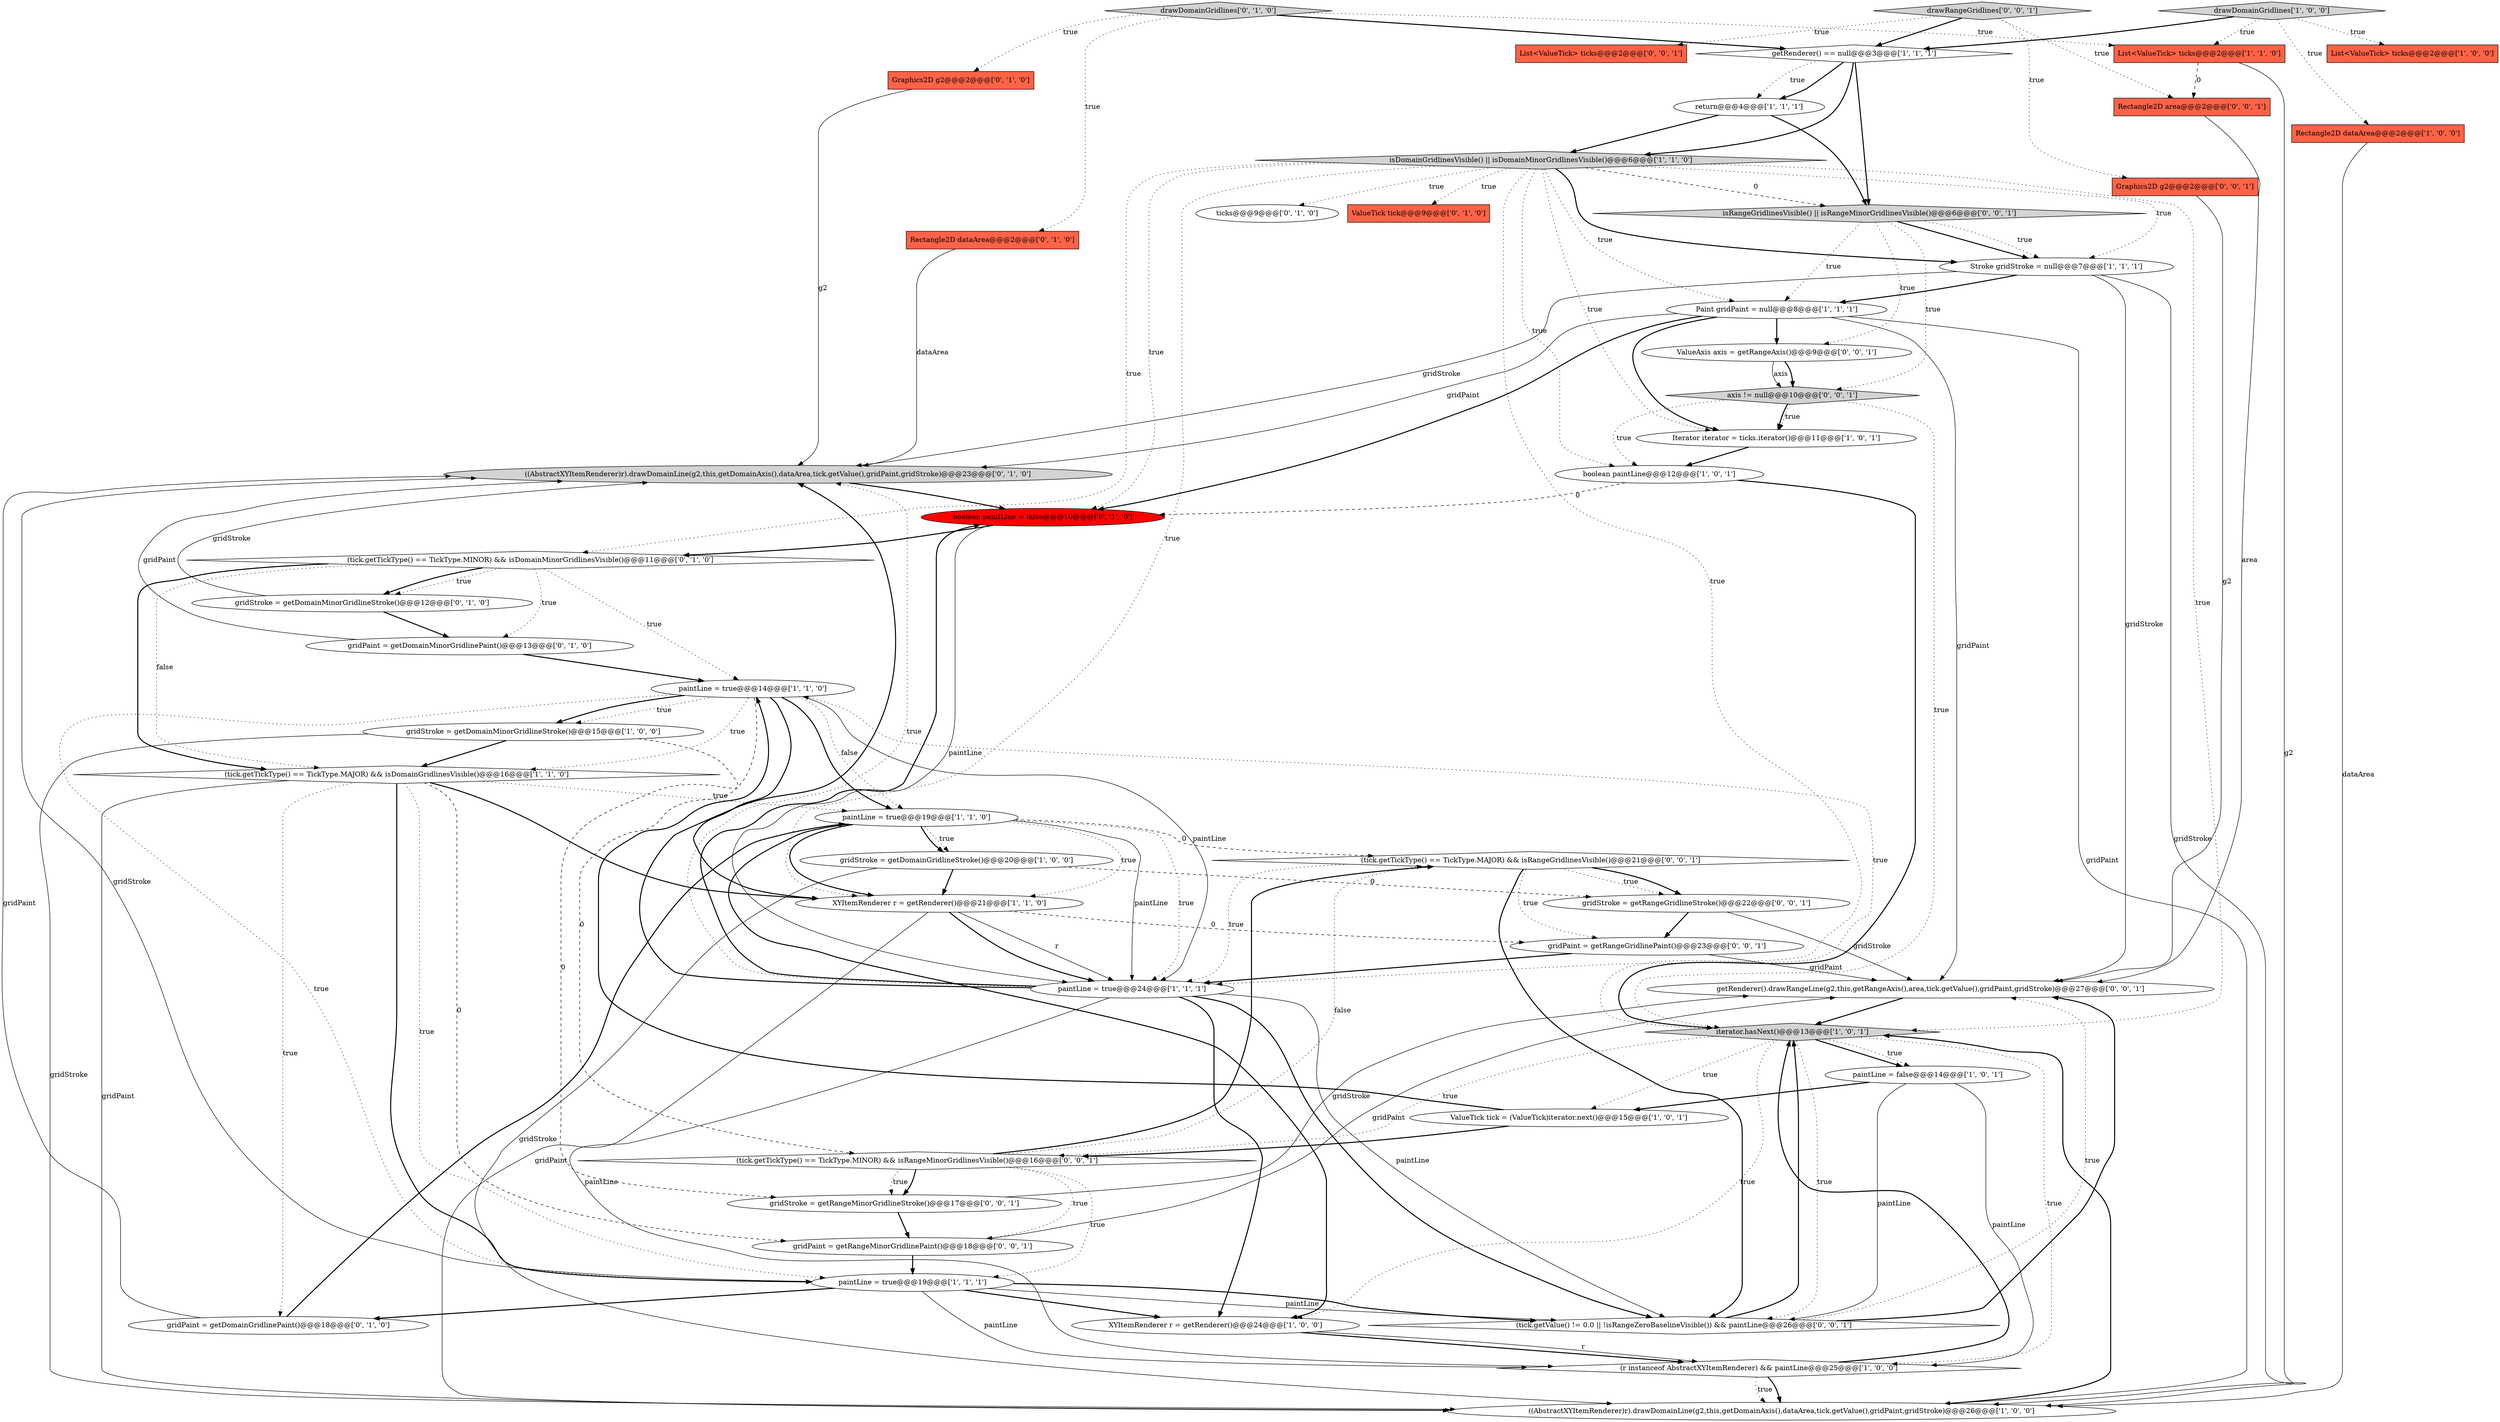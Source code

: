 digraph {
29 [style = filled, label = "drawDomainGridlines['0', '1', '0']", fillcolor = lightgray, shape = diamond image = "AAA0AAABBB2BBB"];
49 [style = filled, label = "(tick.getTickType() == TickType.MAJOR) && isRangeGridlinesVisible()@@@21@@@['0', '0', '1']", fillcolor = white, shape = diamond image = "AAA0AAABBB3BBB"];
35 [style = filled, label = "gridPaint = getDomainMinorGridlinePaint()@@@13@@@['0', '1', '0']", fillcolor = white, shape = ellipse image = "AAA0AAABBB2BBB"];
4 [style = filled, label = "paintLine = true@@@19@@@['1', '1', '0']", fillcolor = white, shape = ellipse image = "AAA0AAABBB1BBB"];
25 [style = filled, label = "((AbstractXYItemRenderer)r).drawDomainLine(g2,this,getDomainAxis(),dataArea,tick.getValue(),gridPaint,gridStroke)@@@23@@@['0', '1', '0']", fillcolor = lightgray, shape = ellipse image = "AAA0AAABBB2BBB"];
33 [style = filled, label = "(tick.getTickType() == TickType.MINOR) && isDomainMinorGridlinesVisible()@@@11@@@['0', '1', '0']", fillcolor = white, shape = diamond image = "AAA0AAABBB2BBB"];
17 [style = filled, label = "paintLine = false@@@14@@@['1', '0', '1']", fillcolor = white, shape = ellipse image = "AAA0AAABBB1BBB"];
48 [style = filled, label = "drawRangeGridlines['0', '0', '1']", fillcolor = lightgray, shape = diamond image = "AAA0AAABBB3BBB"];
42 [style = filled, label = "getRenderer().drawRangeLine(g2,this,getRangeAxis(),area,tick.getValue(),gridPaint,gridStroke)@@@27@@@['0', '0', '1']", fillcolor = white, shape = ellipse image = "AAA0AAABBB3BBB"];
3 [style = filled, label = "ValueTick tick = (ValueTick)iterator.next()@@@15@@@['1', '0', '1']", fillcolor = white, shape = ellipse image = "AAA0AAABBB1BBB"];
13 [style = filled, label = "XYItemRenderer r = getRenderer()@@@24@@@['1', '0', '0']", fillcolor = white, shape = ellipse image = "AAA0AAABBB1BBB"];
38 [style = filled, label = "(tick.getTickType() == TickType.MINOR) && isRangeMinorGridlinesVisible()@@@16@@@['0', '0', '1']", fillcolor = white, shape = diamond image = "AAA0AAABBB3BBB"];
14 [style = filled, label = "paintLine = true@@@19@@@['1', '1', '1']", fillcolor = white, shape = ellipse image = "AAA0AAABBB1BBB"];
28 [style = filled, label = "Graphics2D g2@@@2@@@['0', '1', '0']", fillcolor = tomato, shape = box image = "AAA0AAABBB2BBB"];
37 [style = filled, label = "ValueAxis axis = getRangeAxis()@@@9@@@['0', '0', '1']", fillcolor = white, shape = ellipse image = "AAA0AAABBB3BBB"];
43 [style = filled, label = "gridStroke = getRangeMinorGridlineStroke()@@@17@@@['0', '0', '1']", fillcolor = white, shape = ellipse image = "AAA0AAABBB3BBB"];
50 [style = filled, label = "gridPaint = getRangeGridlinePaint()@@@23@@@['0', '0', '1']", fillcolor = white, shape = ellipse image = "AAA0AAABBB3BBB"];
15 [style = filled, label = "getRenderer() == null@@@3@@@['1', '1', '1']", fillcolor = white, shape = diamond image = "AAA0AAABBB1BBB"];
7 [style = filled, label = "gridStroke = getDomainMinorGridlineStroke()@@@15@@@['1', '0', '0']", fillcolor = white, shape = ellipse image = "AAA0AAABBB1BBB"];
0 [style = filled, label = "Rectangle2D dataArea@@@2@@@['1', '0', '0']", fillcolor = tomato, shape = box image = "AAA0AAABBB1BBB"];
18 [style = filled, label = "Paint gridPaint = null@@@8@@@['1', '1', '1']", fillcolor = white, shape = ellipse image = "AAA0AAABBB1BBB"];
31 [style = filled, label = "boolean paintLine = false@@@10@@@['0', '1', '0']", fillcolor = red, shape = ellipse image = "AAA1AAABBB2BBB"];
47 [style = filled, label = "isRangeGridlinesVisible() || isRangeMinorGridlinesVisible()@@@6@@@['0', '0', '1']", fillcolor = lightgray, shape = diamond image = "AAA0AAABBB3BBB"];
9 [style = filled, label = "XYItemRenderer r = getRenderer()@@@21@@@['1', '1', '0']", fillcolor = white, shape = ellipse image = "AAA0AAABBB1BBB"];
45 [style = filled, label = "Rectangle2D area@@@2@@@['0', '0', '1']", fillcolor = tomato, shape = box image = "AAA0AAABBB3BBB"];
46 [style = filled, label = "(tick.getValue() != 0.0 || !isRangeZeroBaselineVisible()) && paintLine@@@26@@@['0', '0', '1']", fillcolor = white, shape = diamond image = "AAA0AAABBB3BBB"];
36 [style = filled, label = "Graphics2D g2@@@2@@@['0', '0', '1']", fillcolor = tomato, shape = box image = "AAA0AAABBB3BBB"];
30 [style = filled, label = "ticks@@@9@@@['0', '1', '0']", fillcolor = white, shape = ellipse image = "AAA0AAABBB2BBB"];
23 [style = filled, label = "paintLine = true@@@24@@@['1', '1', '1']", fillcolor = white, shape = ellipse image = "AAA0AAABBB1BBB"];
5 [style = filled, label = "gridStroke = getDomainGridlineStroke()@@@20@@@['1', '0', '0']", fillcolor = white, shape = ellipse image = "AAA0AAABBB1BBB"];
20 [style = filled, label = "return@@@4@@@['1', '1', '1']", fillcolor = white, shape = ellipse image = "AAA0AAABBB1BBB"];
12 [style = filled, label = "paintLine = true@@@14@@@['1', '1', '0']", fillcolor = white, shape = ellipse image = "AAA0AAABBB1BBB"];
6 [style = filled, label = "((AbstractXYItemRenderer)r).drawDomainLine(g2,this,getDomainAxis(),dataArea,tick.getValue(),gridPaint,gridStroke)@@@26@@@['1', '0', '0']", fillcolor = white, shape = ellipse image = "AAA0AAABBB1BBB"];
1 [style = filled, label = "iterator.hasNext()@@@13@@@['1', '0', '1']", fillcolor = lightgray, shape = diamond image = "AAA0AAABBB1BBB"];
39 [style = filled, label = "gridPaint = getRangeMinorGridlinePaint()@@@18@@@['0', '0', '1']", fillcolor = white, shape = ellipse image = "AAA0AAABBB3BBB"];
24 [style = filled, label = "isDomainGridlinesVisible() || isDomainMinorGridlinesVisible()@@@6@@@['1', '1', '0']", fillcolor = lightgray, shape = diamond image = "AAA0AAABBB1BBB"];
26 [style = filled, label = "Rectangle2D dataArea@@@2@@@['0', '1', '0']", fillcolor = tomato, shape = box image = "AAA0AAABBB2BBB"];
32 [style = filled, label = "ValueTick tick@@@9@@@['0', '1', '0']", fillcolor = tomato, shape = box image = "AAA0AAABBB2BBB"];
10 [style = filled, label = "Iterator iterator = ticks.iterator()@@@11@@@['1', '0', '1']", fillcolor = white, shape = ellipse image = "AAA0AAABBB1BBB"];
27 [style = filled, label = "gridStroke = getDomainMinorGridlineStroke()@@@12@@@['0', '1', '0']", fillcolor = white, shape = ellipse image = "AAA0AAABBB2BBB"];
34 [style = filled, label = "gridPaint = getDomainGridlinePaint()@@@18@@@['0', '1', '0']", fillcolor = white, shape = ellipse image = "AAA0AAABBB2BBB"];
2 [style = filled, label = "Stroke gridStroke = null@@@7@@@['1', '1', '1']", fillcolor = white, shape = ellipse image = "AAA0AAABBB1BBB"];
40 [style = filled, label = "List<ValueTick> ticks@@@2@@@['0', '0', '1']", fillcolor = tomato, shape = box image = "AAA0AAABBB3BBB"];
41 [style = filled, label = "axis != null@@@10@@@['0', '0', '1']", fillcolor = lightgray, shape = diamond image = "AAA0AAABBB3BBB"];
44 [style = filled, label = "gridStroke = getRangeGridlineStroke()@@@22@@@['0', '0', '1']", fillcolor = white, shape = ellipse image = "AAA0AAABBB3BBB"];
8 [style = filled, label = "List<ValueTick> ticks@@@2@@@['1', '0', '0']", fillcolor = tomato, shape = box image = "AAA0AAABBB1BBB"];
16 [style = filled, label = "(r instanceof AbstractXYItemRenderer) && paintLine@@@25@@@['1', '0', '0']", fillcolor = white, shape = diamond image = "AAA0AAABBB1BBB"];
11 [style = filled, label = "boolean paintLine@@@12@@@['1', '0', '1']", fillcolor = white, shape = ellipse image = "AAA0AAABBB1BBB"];
21 [style = filled, label = "List<ValueTick> ticks@@@2@@@['1', '1', '0']", fillcolor = tomato, shape = box image = "AAA0AAABBB1BBB"];
19 [style = filled, label = "(tick.getTickType() == TickType.MAJOR) && isDomainGridlinesVisible()@@@16@@@['1', '1', '0']", fillcolor = white, shape = diamond image = "AAA0AAABBB1BBB"];
22 [style = filled, label = "drawDomainGridlines['1', '0', '0']", fillcolor = lightgray, shape = diamond image = "AAA0AAABBB1BBB"];
12->38 [style = dashed, label="0"];
14->25 [style = solid, label="gridStroke"];
29->15 [style = bold, label=""];
22->15 [style = bold, label=""];
2->6 [style = solid, label="gridStroke"];
38->14 [style = dotted, label="true"];
5->9 [style = bold, label=""];
38->39 [style = dotted, label="true"];
27->25 [style = solid, label="gridStroke"];
39->14 [style = bold, label=""];
15->20 [style = dotted, label="true"];
24->33 [style = dotted, label="true"];
14->16 [style = solid, label="paintLine"];
41->1 [style = dotted, label="true"];
3->38 [style = bold, label=""];
47->37 [style = dotted, label="true"];
29->26 [style = dotted, label="true"];
12->9 [style = bold, label=""];
12->7 [style = bold, label=""];
25->31 [style = bold, label=""];
1->3 [style = dotted, label="true"];
1->13 [style = dotted, label="true"];
33->35 [style = dotted, label="true"];
38->49 [style = bold, label=""];
19->9 [style = bold, label=""];
23->13 [style = bold, label=""];
15->20 [style = bold, label=""];
1->12 [style = dotted, label="true"];
14->46 [style = bold, label=""];
41->10 [style = dotted, label="true"];
9->50 [style = dashed, label="0"];
42->1 [style = bold, label=""];
24->47 [style = dashed, label="0"];
23->46 [style = solid, label="paintLine"];
33->27 [style = dotted, label="true"];
35->12 [style = bold, label=""];
10->11 [style = bold, label=""];
41->11 [style = dotted, label="true"];
18->31 [style = bold, label=""];
46->42 [style = bold, label=""];
50->42 [style = solid, label="gridPaint"];
23->25 [style = bold, label=""];
50->23 [style = bold, label=""];
22->0 [style = dotted, label="true"];
16->6 [style = bold, label=""];
4->23 [style = dotted, label="true"];
7->43 [style = dashed, label="0"];
14->46 [style = solid, label="paintLine"];
2->18 [style = bold, label=""];
44->50 [style = bold, label=""];
9->23 [style = solid, label="r"];
4->49 [style = dashed, label="0"];
33->27 [style = bold, label=""];
18->42 [style = solid, label="gridPaint"];
13->16 [style = bold, label=""];
48->36 [style = dotted, label="true"];
21->45 [style = dashed, label="0"];
39->42 [style = solid, label="gridPaint"];
1->17 [style = bold, label=""];
5->6 [style = solid, label="gridStroke"];
28->25 [style = solid, label="g2"];
23->16 [style = solid, label="paintLine"];
47->41 [style = dotted, label="true"];
17->46 [style = solid, label="paintLine"];
49->44 [style = dotted, label="true"];
12->19 [style = dotted, label="true"];
19->4 [style = dotted, label="true"];
49->46 [style = bold, label=""];
31->33 [style = bold, label=""];
47->2 [style = bold, label=""];
29->21 [style = dotted, label="true"];
38->49 [style = dotted, label="false"];
15->47 [style = bold, label=""];
17->16 [style = solid, label="paintLine"];
12->7 [style = dotted, label="true"];
24->18 [style = dotted, label="true"];
2->25 [style = solid, label="gridStroke"];
18->37 [style = bold, label=""];
22->21 [style = dotted, label="true"];
4->9 [style = bold, label=""];
4->5 [style = dotted, label="true"];
23->31 [style = bold, label=""];
0->6 [style = solid, label="dataArea"];
19->34 [style = dotted, label="true"];
24->32 [style = dotted, label="true"];
9->6 [style = solid, label="gridPaint"];
1->17 [style = dotted, label="true"];
2->42 [style = solid, label="gridStroke"];
33->12 [style = dotted, label="true"];
12->4 [style = dotted, label="false"];
37->41 [style = bold, label=""];
49->44 [style = bold, label=""];
4->13 [style = bold, label=""];
13->16 [style = solid, label="r"];
49->50 [style = dotted, label="true"];
24->30 [style = dotted, label="true"];
48->40 [style = dotted, label="true"];
3->12 [style = bold, label=""];
41->10 [style = bold, label=""];
48->45 [style = dotted, label="true"];
49->23 [style = dotted, label="true"];
27->35 [style = bold, label=""];
37->41 [style = solid, label="axis"];
26->25 [style = solid, label="dataArea"];
1->46 [style = dotted, label="true"];
24->11 [style = dotted, label="true"];
6->1 [style = bold, label=""];
24->23 [style = dotted, label="true"];
4->23 [style = solid, label="paintLine"];
29->28 [style = dotted, label="true"];
33->19 [style = dotted, label="false"];
18->10 [style = bold, label=""];
19->14 [style = bold, label=""];
16->1 [style = bold, label=""];
11->31 [style = dashed, label="0"];
19->39 [style = dashed, label="0"];
43->42 [style = solid, label="gridStroke"];
47->2 [style = dotted, label="true"];
35->25 [style = solid, label="gridPaint"];
17->3 [style = bold, label=""];
47->18 [style = dotted, label="true"];
1->16 [style = dotted, label="true"];
14->13 [style = bold, label=""];
33->19 [style = bold, label=""];
1->38 [style = dotted, label="true"];
43->39 [style = bold, label=""];
7->19 [style = bold, label=""];
4->5 [style = bold, label=""];
23->25 [style = dotted, label="true"];
38->43 [style = bold, label=""];
21->6 [style = solid, label="g2"];
5->44 [style = dashed, label="0"];
24->1 [style = dotted, label="true"];
19->14 [style = dotted, label="true"];
19->6 [style = solid, label="gridPaint"];
34->25 [style = solid, label="gridPaint"];
24->2 [style = bold, label=""];
11->1 [style = bold, label=""];
24->31 [style = dotted, label="true"];
24->9 [style = dotted, label="true"];
23->46 [style = bold, label=""];
18->6 [style = solid, label="gridPaint"];
14->34 [style = bold, label=""];
18->25 [style = solid, label="gridPaint"];
20->47 [style = bold, label=""];
12->23 [style = solid, label="paintLine"];
36->42 [style = solid, label="g2"];
24->10 [style = dotted, label="true"];
9->23 [style = bold, label=""];
12->14 [style = dotted, label="true"];
22->8 [style = dotted, label="true"];
31->23 [style = solid, label="paintLine"];
45->42 [style = solid, label="area"];
38->43 [style = dotted, label="true"];
12->4 [style = bold, label=""];
46->1 [style = bold, label=""];
7->6 [style = solid, label="gridStroke"];
15->24 [style = bold, label=""];
48->15 [style = bold, label=""];
46->42 [style = dotted, label="true"];
34->4 [style = bold, label=""];
24->2 [style = dotted, label="true"];
4->9 [style = dotted, label="true"];
20->24 [style = bold, label=""];
44->42 [style = solid, label="gridStroke"];
16->6 [style = dotted, label="true"];
}
